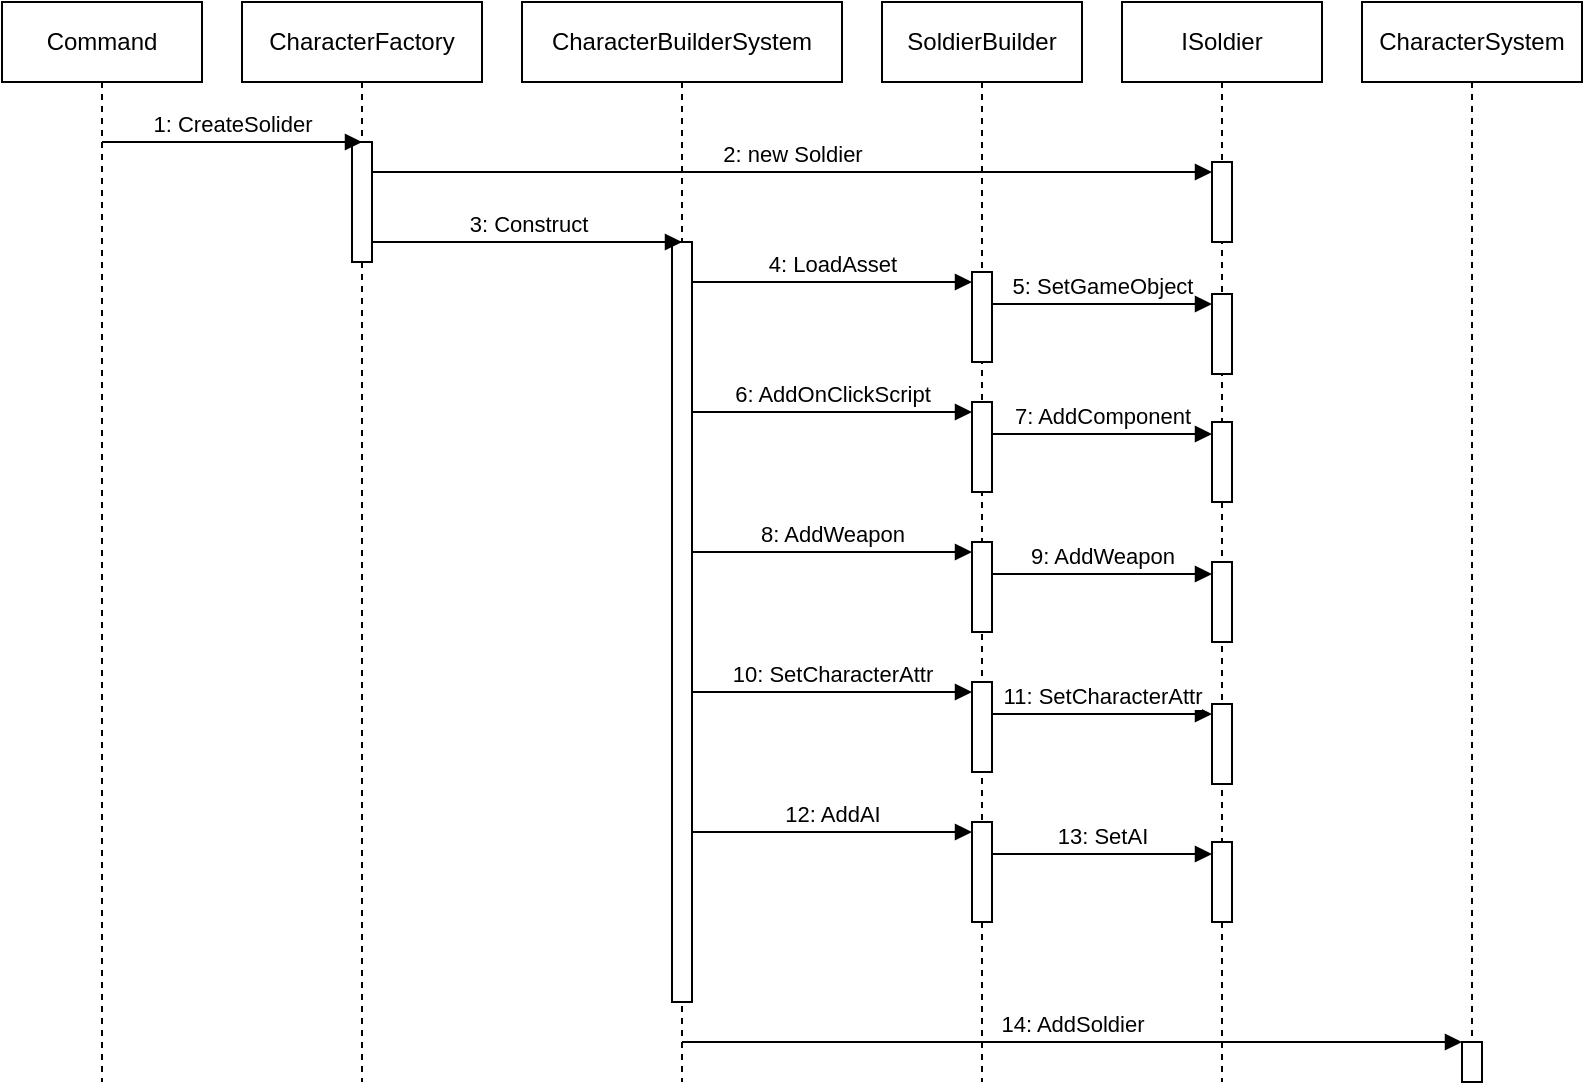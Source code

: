 <mxfile version="22.1.11" type="device">
  <diagram name="第 1 页" id="ToN0PZgZcggnLFJiclsw">
    <mxGraphModel dx="1182" dy="690" grid="1" gridSize="10" guides="1" tooltips="1" connect="1" arrows="1" fold="1" page="1" pageScale="1" pageWidth="827" pageHeight="1169" math="0" shadow="0">
      <root>
        <mxCell id="0" />
        <mxCell id="1" parent="0" />
        <mxCell id="PJzxdQMcmmmFALfduCP7-1" value="Command" style="shape=umlLifeline;perimeter=lifelinePerimeter;whiteSpace=wrap;html=1;container=1;dropTarget=0;collapsible=0;recursiveResize=0;outlineConnect=0;portConstraint=eastwest;newEdgeStyle={&quot;curved&quot;:0,&quot;rounded&quot;:0};" vertex="1" parent="1">
          <mxGeometry y="120" width="100" height="540" as="geometry" />
        </mxCell>
        <mxCell id="PJzxdQMcmmmFALfduCP7-2" value="CharacterFactory" style="shape=umlLifeline;perimeter=lifelinePerimeter;whiteSpace=wrap;html=1;container=1;dropTarget=0;collapsible=0;recursiveResize=0;outlineConnect=0;portConstraint=eastwest;newEdgeStyle={&quot;curved&quot;:0,&quot;rounded&quot;:0};" vertex="1" parent="1">
          <mxGeometry x="120" y="120" width="120" height="540" as="geometry" />
        </mxCell>
        <mxCell id="PJzxdQMcmmmFALfduCP7-3" value="" style="html=1;points=[[0,0,0,0,5],[0,1,0,0,-5],[1,0,0,0,5],[1,1,0,0,-5]];perimeter=orthogonalPerimeter;outlineConnect=0;targetShapes=umlLifeline;portConstraint=eastwest;newEdgeStyle={&quot;curved&quot;:0,&quot;rounded&quot;:0};" vertex="1" parent="PJzxdQMcmmmFALfduCP7-2">
          <mxGeometry x="55" y="70" width="10" height="60" as="geometry" />
        </mxCell>
        <mxCell id="PJzxdQMcmmmFALfduCP7-6" value="1: CreateSolider" style="html=1;verticalAlign=bottom;endArrow=block;curved=0;rounded=0;" edge="1" parent="1" source="PJzxdQMcmmmFALfduCP7-1">
          <mxGeometry width="80" relative="1" as="geometry">
            <mxPoint x="100" y="190" as="sourcePoint" />
            <mxPoint x="180" y="190" as="targetPoint" />
          </mxGeometry>
        </mxCell>
        <mxCell id="PJzxdQMcmmmFALfduCP7-9" value="CharacterBuilderSystem" style="shape=umlLifeline;perimeter=lifelinePerimeter;whiteSpace=wrap;html=1;container=1;dropTarget=0;collapsible=0;recursiveResize=0;outlineConnect=0;portConstraint=eastwest;newEdgeStyle={&quot;curved&quot;:0,&quot;rounded&quot;:0};" vertex="1" parent="1">
          <mxGeometry x="260" y="120" width="160" height="540" as="geometry" />
        </mxCell>
        <mxCell id="PJzxdQMcmmmFALfduCP7-10" value="" style="html=1;points=[[0,0,0,0,5],[0,1,0,0,-5],[1,0,0,0,5],[1,1,0,0,-5]];perimeter=orthogonalPerimeter;outlineConnect=0;targetShapes=umlLifeline;portConstraint=eastwest;newEdgeStyle={&quot;curved&quot;:0,&quot;rounded&quot;:0};" vertex="1" parent="PJzxdQMcmmmFALfduCP7-9">
          <mxGeometry x="75" y="120" width="10" height="380" as="geometry" />
        </mxCell>
        <mxCell id="PJzxdQMcmmmFALfduCP7-43" value="12: AddAI" style="html=1;verticalAlign=bottom;endArrow=block;curved=0;rounded=0;entryX=0;entryY=0;entryDx=0;entryDy=5;entryPerimeter=0;" edge="1" parent="PJzxdQMcmmmFALfduCP7-9">
          <mxGeometry width="80" relative="1" as="geometry">
            <mxPoint x="85" y="415" as="sourcePoint" />
            <mxPoint x="225" y="415" as="targetPoint" />
          </mxGeometry>
        </mxCell>
        <mxCell id="PJzxdQMcmmmFALfduCP7-44" value="13: SetAI" style="html=1;verticalAlign=bottom;endArrow=block;curved=0;rounded=0;entryX=0;entryY=0;entryDx=0;entryDy=5;entryPerimeter=0;" edge="1" parent="PJzxdQMcmmmFALfduCP7-9">
          <mxGeometry width="80" relative="1" as="geometry">
            <mxPoint x="235" y="426" as="sourcePoint" />
            <mxPoint x="345.0" y="426" as="targetPoint" />
          </mxGeometry>
        </mxCell>
        <mxCell id="PJzxdQMcmmmFALfduCP7-11" value="3: Construct" style="html=1;verticalAlign=bottom;endArrow=block;curved=0;rounded=0;" edge="1" parent="1" source="PJzxdQMcmmmFALfduCP7-3">
          <mxGeometry width="80" relative="1" as="geometry">
            <mxPoint x="260" y="240" as="sourcePoint" />
            <mxPoint x="340" y="240" as="targetPoint" />
          </mxGeometry>
        </mxCell>
        <mxCell id="PJzxdQMcmmmFALfduCP7-12" value="SoldierBuilder" style="shape=umlLifeline;perimeter=lifelinePerimeter;whiteSpace=wrap;html=1;container=1;dropTarget=0;collapsible=0;recursiveResize=0;outlineConnect=0;portConstraint=eastwest;newEdgeStyle={&quot;curved&quot;:0,&quot;rounded&quot;:0};" vertex="1" parent="1">
          <mxGeometry x="440" y="120" width="100" height="540" as="geometry" />
        </mxCell>
        <mxCell id="PJzxdQMcmmmFALfduCP7-17" value="" style="html=1;points=[[0,0,0,0,5],[0,1,0,0,-5],[1,0,0,0,5],[1,1,0,0,-5]];perimeter=orthogonalPerimeter;outlineConnect=0;targetShapes=umlLifeline;portConstraint=eastwest;newEdgeStyle={&quot;curved&quot;:0,&quot;rounded&quot;:0};" vertex="1" parent="PJzxdQMcmmmFALfduCP7-12">
          <mxGeometry x="45" y="135" width="10" height="45" as="geometry" />
        </mxCell>
        <mxCell id="PJzxdQMcmmmFALfduCP7-29" value="" style="html=1;points=[[0,0,0,0,5],[0,1,0,0,-5],[1,0,0,0,5],[1,1,0,0,-5]];perimeter=orthogonalPerimeter;outlineConnect=0;targetShapes=umlLifeline;portConstraint=eastwest;newEdgeStyle={&quot;curved&quot;:0,&quot;rounded&quot;:0};" vertex="1" parent="PJzxdQMcmmmFALfduCP7-12">
          <mxGeometry x="45" y="200" width="10" height="45" as="geometry" />
        </mxCell>
        <mxCell id="PJzxdQMcmmmFALfduCP7-31" value="6: AddOnClickScript" style="html=1;verticalAlign=bottom;endArrow=block;curved=0;rounded=0;entryX=0;entryY=0;entryDx=0;entryDy=5;entryPerimeter=0;" edge="1" parent="PJzxdQMcmmmFALfduCP7-12" target="PJzxdQMcmmmFALfduCP7-29">
          <mxGeometry width="80" relative="1" as="geometry">
            <mxPoint x="-95" y="205" as="sourcePoint" />
            <mxPoint x="-13" y="205" as="targetPoint" />
          </mxGeometry>
        </mxCell>
        <mxCell id="PJzxdQMcmmmFALfduCP7-32" value="7: AddComponent" style="html=1;verticalAlign=bottom;endArrow=block;curved=0;rounded=0;entryX=0;entryY=0;entryDx=0;entryDy=5;entryPerimeter=0;" edge="1" parent="PJzxdQMcmmmFALfduCP7-12" source="PJzxdQMcmmmFALfduCP7-29">
          <mxGeometry width="80" relative="1" as="geometry">
            <mxPoint x="70" y="215" as="sourcePoint" />
            <mxPoint x="165.0" y="216" as="targetPoint" />
          </mxGeometry>
        </mxCell>
        <mxCell id="PJzxdQMcmmmFALfduCP7-33" value="" style="html=1;points=[[0,0,0,0,5],[0,1,0,0,-5],[1,0,0,0,5],[1,1,0,0,-5]];perimeter=orthogonalPerimeter;outlineConnect=0;targetShapes=umlLifeline;portConstraint=eastwest;newEdgeStyle={&quot;curved&quot;:0,&quot;rounded&quot;:0};" vertex="1" parent="PJzxdQMcmmmFALfduCP7-12">
          <mxGeometry x="45" y="270" width="10" height="45" as="geometry" />
        </mxCell>
        <mxCell id="PJzxdQMcmmmFALfduCP7-35" value="8: AddWeapon" style="html=1;verticalAlign=bottom;endArrow=block;curved=0;rounded=0;entryX=0;entryY=0;entryDx=0;entryDy=5;entryPerimeter=0;" edge="1" parent="PJzxdQMcmmmFALfduCP7-12" target="PJzxdQMcmmmFALfduCP7-33">
          <mxGeometry width="80" relative="1" as="geometry">
            <mxPoint x="-95" y="275" as="sourcePoint" />
            <mxPoint x="-13" y="275" as="targetPoint" />
          </mxGeometry>
        </mxCell>
        <mxCell id="PJzxdQMcmmmFALfduCP7-36" value="9: AddWeapon" style="html=1;verticalAlign=bottom;endArrow=block;curved=0;rounded=0;entryX=0;entryY=0;entryDx=0;entryDy=5;entryPerimeter=0;" edge="1" parent="PJzxdQMcmmmFALfduCP7-12" source="PJzxdQMcmmmFALfduCP7-33">
          <mxGeometry width="80" relative="1" as="geometry">
            <mxPoint x="70" y="285" as="sourcePoint" />
            <mxPoint x="165.0" y="286" as="targetPoint" />
          </mxGeometry>
        </mxCell>
        <mxCell id="PJzxdQMcmmmFALfduCP7-48" value="" style="html=1;points=[[0,0,0,0,5],[0,1,0,0,-5],[1,0,0,0,5],[1,1,0,0,-5]];perimeter=orthogonalPerimeter;outlineConnect=0;targetShapes=umlLifeline;portConstraint=eastwest;newEdgeStyle={&quot;curved&quot;:0,&quot;rounded&quot;:0};" vertex="1" parent="PJzxdQMcmmmFALfduCP7-12">
          <mxGeometry x="45" y="410" width="10" height="50" as="geometry" />
        </mxCell>
        <mxCell id="PJzxdQMcmmmFALfduCP7-13" value="ISoldier" style="shape=umlLifeline;perimeter=lifelinePerimeter;whiteSpace=wrap;html=1;container=1;dropTarget=0;collapsible=0;recursiveResize=0;outlineConnect=0;portConstraint=eastwest;newEdgeStyle={&quot;curved&quot;:0,&quot;rounded&quot;:0};" vertex="1" parent="1">
          <mxGeometry x="560" y="120" width="100" height="540" as="geometry" />
        </mxCell>
        <mxCell id="PJzxdQMcmmmFALfduCP7-15" value="" style="html=1;points=[[0,0,0,0,5],[0,1,0,0,-5],[1,0,0,0,5],[1,1,0,0,-5]];perimeter=orthogonalPerimeter;outlineConnect=0;targetShapes=umlLifeline;portConstraint=eastwest;newEdgeStyle={&quot;curved&quot;:0,&quot;rounded&quot;:0};" vertex="1" parent="PJzxdQMcmmmFALfduCP7-13">
          <mxGeometry x="45" y="80" width="10" height="40" as="geometry" />
        </mxCell>
        <mxCell id="PJzxdQMcmmmFALfduCP7-20" value="" style="html=1;points=[[0,0,0,0,5],[0,1,0,0,-5],[1,0,0,0,5],[1,1,0,0,-5]];perimeter=orthogonalPerimeter;outlineConnect=0;targetShapes=umlLifeline;portConstraint=eastwest;newEdgeStyle={&quot;curved&quot;:0,&quot;rounded&quot;:0};" vertex="1" parent="PJzxdQMcmmmFALfduCP7-13">
          <mxGeometry x="45" y="146" width="10" height="40" as="geometry" />
        </mxCell>
        <mxCell id="PJzxdQMcmmmFALfduCP7-51" value="" style="html=1;points=[[0,0,0,0,5],[0,1,0,0,-5],[1,0,0,0,5],[1,1,0,0,-5]];perimeter=orthogonalPerimeter;outlineConnect=0;targetShapes=umlLifeline;portConstraint=eastwest;newEdgeStyle={&quot;curved&quot;:0,&quot;rounded&quot;:0};" vertex="1" parent="PJzxdQMcmmmFALfduCP7-13">
          <mxGeometry x="45" y="280" width="10" height="40" as="geometry" />
        </mxCell>
        <mxCell id="PJzxdQMcmmmFALfduCP7-52" value="" style="html=1;points=[[0,0,0,0,5],[0,1,0,0,-5],[1,0,0,0,5],[1,1,0,0,-5]];perimeter=orthogonalPerimeter;outlineConnect=0;targetShapes=umlLifeline;portConstraint=eastwest;newEdgeStyle={&quot;curved&quot;:0,&quot;rounded&quot;:0};" vertex="1" parent="PJzxdQMcmmmFALfduCP7-13">
          <mxGeometry x="45" y="210" width="10" height="40" as="geometry" />
        </mxCell>
        <mxCell id="PJzxdQMcmmmFALfduCP7-53" value="" style="html=1;points=[[0,0,0,0,5],[0,1,0,0,-5],[1,0,0,0,5],[1,1,0,0,-5]];perimeter=orthogonalPerimeter;outlineConnect=0;targetShapes=umlLifeline;portConstraint=eastwest;newEdgeStyle={&quot;curved&quot;:0,&quot;rounded&quot;:0};" vertex="1" parent="PJzxdQMcmmmFALfduCP7-13">
          <mxGeometry x="45" y="420" width="10" height="40" as="geometry" />
        </mxCell>
        <mxCell id="PJzxdQMcmmmFALfduCP7-14" value="CharacterSystem" style="shape=umlLifeline;perimeter=lifelinePerimeter;whiteSpace=wrap;html=1;container=1;dropTarget=0;collapsible=0;recursiveResize=0;outlineConnect=0;portConstraint=eastwest;newEdgeStyle={&quot;curved&quot;:0,&quot;rounded&quot;:0};" vertex="1" parent="1">
          <mxGeometry x="680" y="120" width="110" height="540" as="geometry" />
        </mxCell>
        <mxCell id="PJzxdQMcmmmFALfduCP7-46" value="" style="html=1;points=[[0,0,0,0,5],[0,1,0,0,-5],[1,0,0,0,5],[1,1,0,0,-5]];perimeter=orthogonalPerimeter;outlineConnect=0;targetShapes=umlLifeline;portConstraint=eastwest;newEdgeStyle={&quot;curved&quot;:0,&quot;rounded&quot;:0};" vertex="1" parent="PJzxdQMcmmmFALfduCP7-14">
          <mxGeometry x="50" y="520" width="10" height="20" as="geometry" />
        </mxCell>
        <mxCell id="PJzxdQMcmmmFALfduCP7-16" value="2: new Soldier" style="html=1;verticalAlign=bottom;endArrow=block;curved=0;rounded=0;entryX=0;entryY=0;entryDx=0;entryDy=5;entryPerimeter=0;" edge="1" parent="1" source="PJzxdQMcmmmFALfduCP7-3" target="PJzxdQMcmmmFALfduCP7-15">
          <mxGeometry width="80" relative="1" as="geometry">
            <mxPoint x="210" y="200" as="sourcePoint" />
            <mxPoint x="590" y="203" as="targetPoint" />
          </mxGeometry>
        </mxCell>
        <mxCell id="PJzxdQMcmmmFALfduCP7-18" value="4: LoadAsset" style="html=1;verticalAlign=bottom;endArrow=block;curved=0;rounded=0;entryX=0;entryY=0;entryDx=0;entryDy=5;entryPerimeter=0;" edge="1" parent="1" source="PJzxdQMcmmmFALfduCP7-10" target="PJzxdQMcmmmFALfduCP7-17">
          <mxGeometry width="80" relative="1" as="geometry">
            <mxPoint x="370" y="260" as="sourcePoint" />
            <mxPoint x="427" y="260" as="targetPoint" />
          </mxGeometry>
        </mxCell>
        <mxCell id="PJzxdQMcmmmFALfduCP7-21" value="5: SetGameObject" style="html=1;verticalAlign=bottom;endArrow=block;curved=0;rounded=0;entryX=0;entryY=0;entryDx=0;entryDy=5;entryPerimeter=0;" edge="1" parent="1" source="PJzxdQMcmmmFALfduCP7-17" target="PJzxdQMcmmmFALfduCP7-20">
          <mxGeometry width="80" relative="1" as="geometry">
            <mxPoint x="510" y="270" as="sourcePoint" />
            <mxPoint x="590" y="270" as="targetPoint" />
          </mxGeometry>
        </mxCell>
        <mxCell id="PJzxdQMcmmmFALfduCP7-37" value="" style="html=1;points=[[0,0,0,0,5],[0,1,0,0,-5],[1,0,0,0,5],[1,1,0,0,-5]];perimeter=orthogonalPerimeter;outlineConnect=0;targetShapes=umlLifeline;portConstraint=eastwest;newEdgeStyle={&quot;curved&quot;:0,&quot;rounded&quot;:0};" vertex="1" parent="1">
          <mxGeometry x="485" y="460" width="10" height="45" as="geometry" />
        </mxCell>
        <mxCell id="PJzxdQMcmmmFALfduCP7-38" value="" style="html=1;points=[[0,0,0,0,5],[0,1,0,0,-5],[1,0,0,0,5],[1,1,0,0,-5]];perimeter=orthogonalPerimeter;outlineConnect=0;targetShapes=umlLifeline;portConstraint=eastwest;newEdgeStyle={&quot;curved&quot;:0,&quot;rounded&quot;:0};" vertex="1" parent="1">
          <mxGeometry x="605" y="471" width="10" height="40" as="geometry" />
        </mxCell>
        <mxCell id="PJzxdQMcmmmFALfduCP7-39" value="10: SetCharacterAttr" style="html=1;verticalAlign=bottom;endArrow=block;curved=0;rounded=0;entryX=0;entryY=0;entryDx=0;entryDy=5;entryPerimeter=0;" edge="1" parent="1" target="PJzxdQMcmmmFALfduCP7-37">
          <mxGeometry width="80" relative="1" as="geometry">
            <mxPoint x="345" y="465" as="sourcePoint" />
            <mxPoint x="427" y="465" as="targetPoint" />
          </mxGeometry>
        </mxCell>
        <mxCell id="PJzxdQMcmmmFALfduCP7-40" value="11: SetCharacterAttr" style="html=1;verticalAlign=bottom;endArrow=block;curved=0;rounded=0;entryX=0;entryY=0;entryDx=0;entryDy=5;entryPerimeter=0;" edge="1" parent="1" source="PJzxdQMcmmmFALfduCP7-37" target="PJzxdQMcmmmFALfduCP7-38">
          <mxGeometry width="80" relative="1" as="geometry">
            <mxPoint x="510" y="475" as="sourcePoint" />
            <mxPoint x="590" y="475" as="targetPoint" />
          </mxGeometry>
        </mxCell>
        <mxCell id="PJzxdQMcmmmFALfduCP7-45" value="14: AddSoldier" style="html=1;verticalAlign=bottom;endArrow=block;curved=0;rounded=0;" edge="1" parent="1" source="PJzxdQMcmmmFALfduCP7-9" target="PJzxdQMcmmmFALfduCP7-46">
          <mxGeometry width="80" relative="1" as="geometry">
            <mxPoint x="360" y="640" as="sourcePoint" />
            <mxPoint x="440" y="640" as="targetPoint" />
          </mxGeometry>
        </mxCell>
      </root>
    </mxGraphModel>
  </diagram>
</mxfile>
